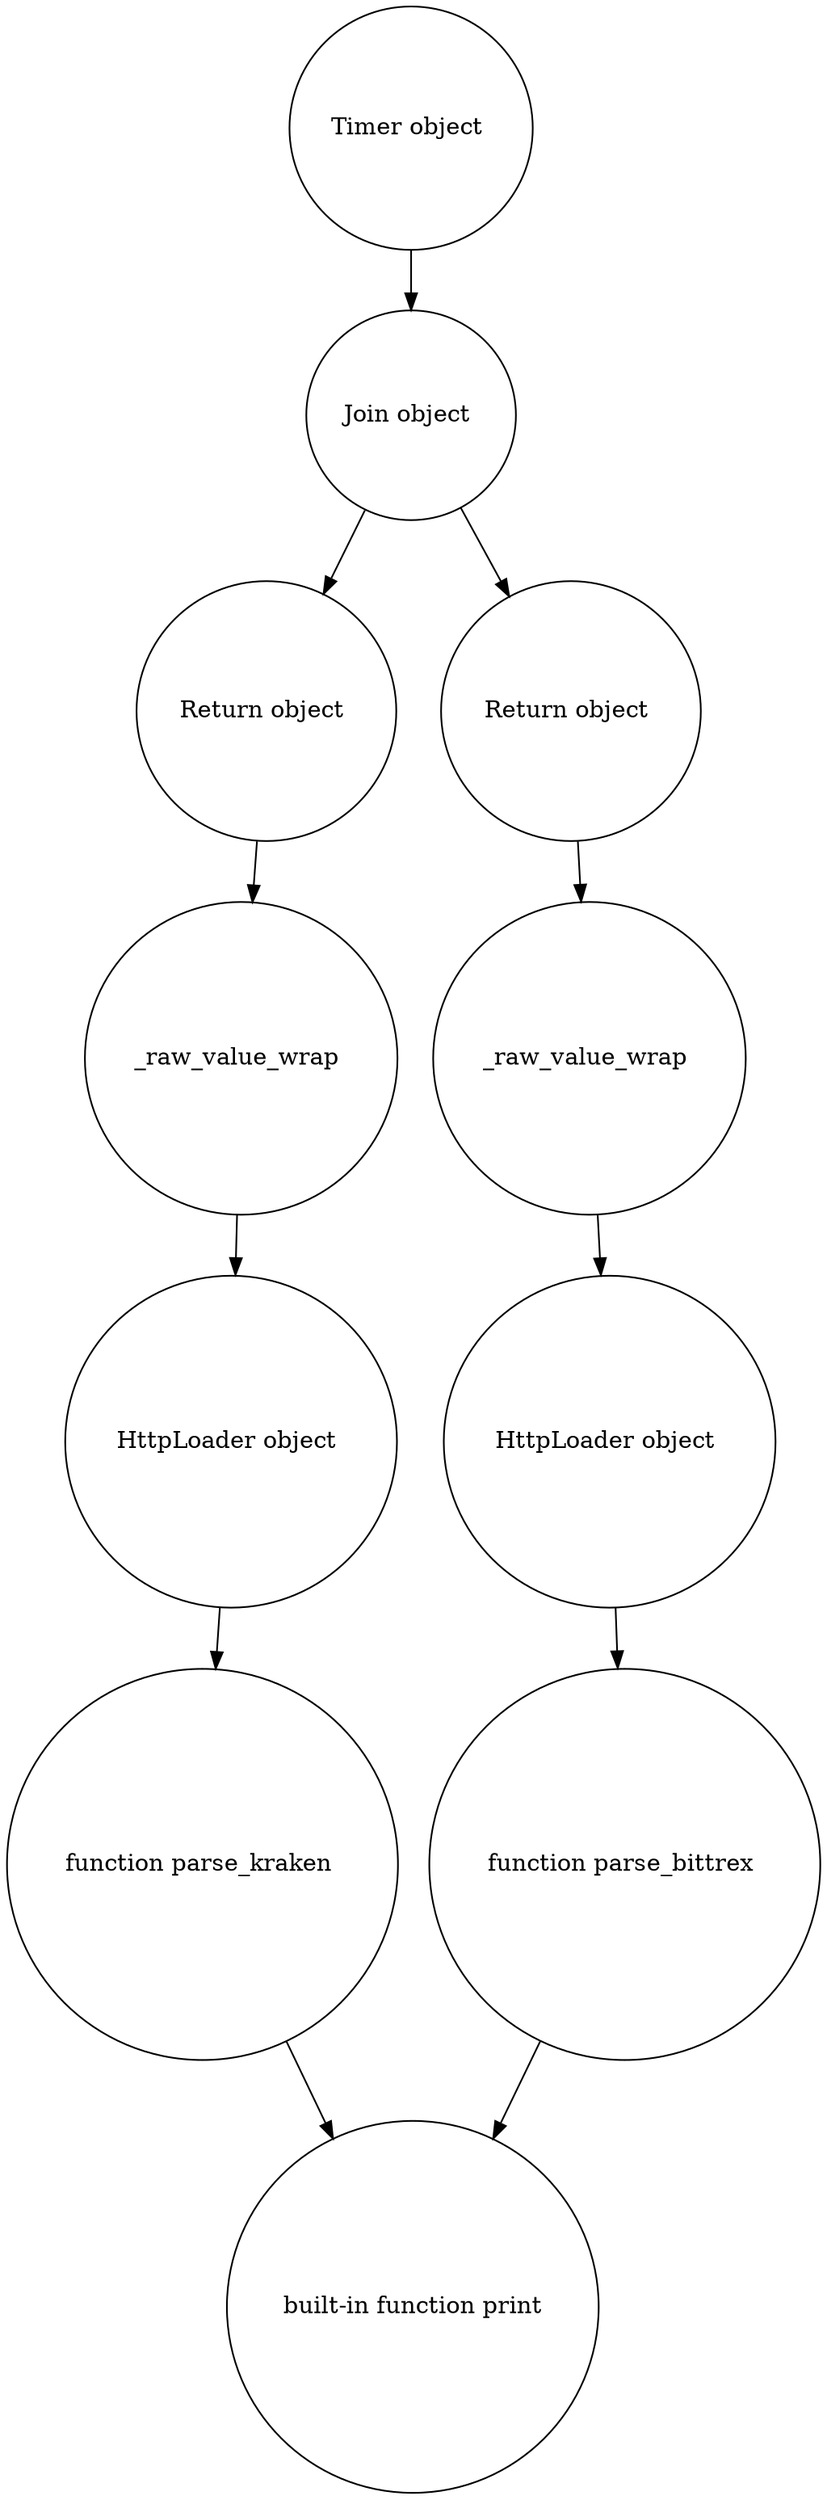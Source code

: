 // /Users/liguojian/PycharmProjects/databot/databot/botframe.py
digraph {
	node [shape=circle]
	4627649040 [label="Timer object "]
	4627649192 [label="_raw_value_wrap "]
	4627649648 -> 4627649192
	4627649344 [label="HttpLoader object "]
	4627649192 -> 4627649344
	4627649496 [label="function parse_kraken "]
	4627649344 -> 4627649496
	4627649648 [label="Return object "]
	4627650408 -> 4627649648
	4627649800 [label="_raw_value_wrap "]
	4627650256 -> 4627649800
	4627649952 [label="HttpLoader object "]
	4627649800 -> 4627649952
	4627650104 [label="function parse_bittrex "]
	4627649952 -> 4627650104
	4627650256 [label="Return object "]
	4627650408 -> 4627650256
	4627650408 [label="Join object "]
	4627649040 -> 4627650408
	4627650560 [label="built-in function print"]
	4627649496 -> 4627650560
	4627650104 -> 4627650560
}
